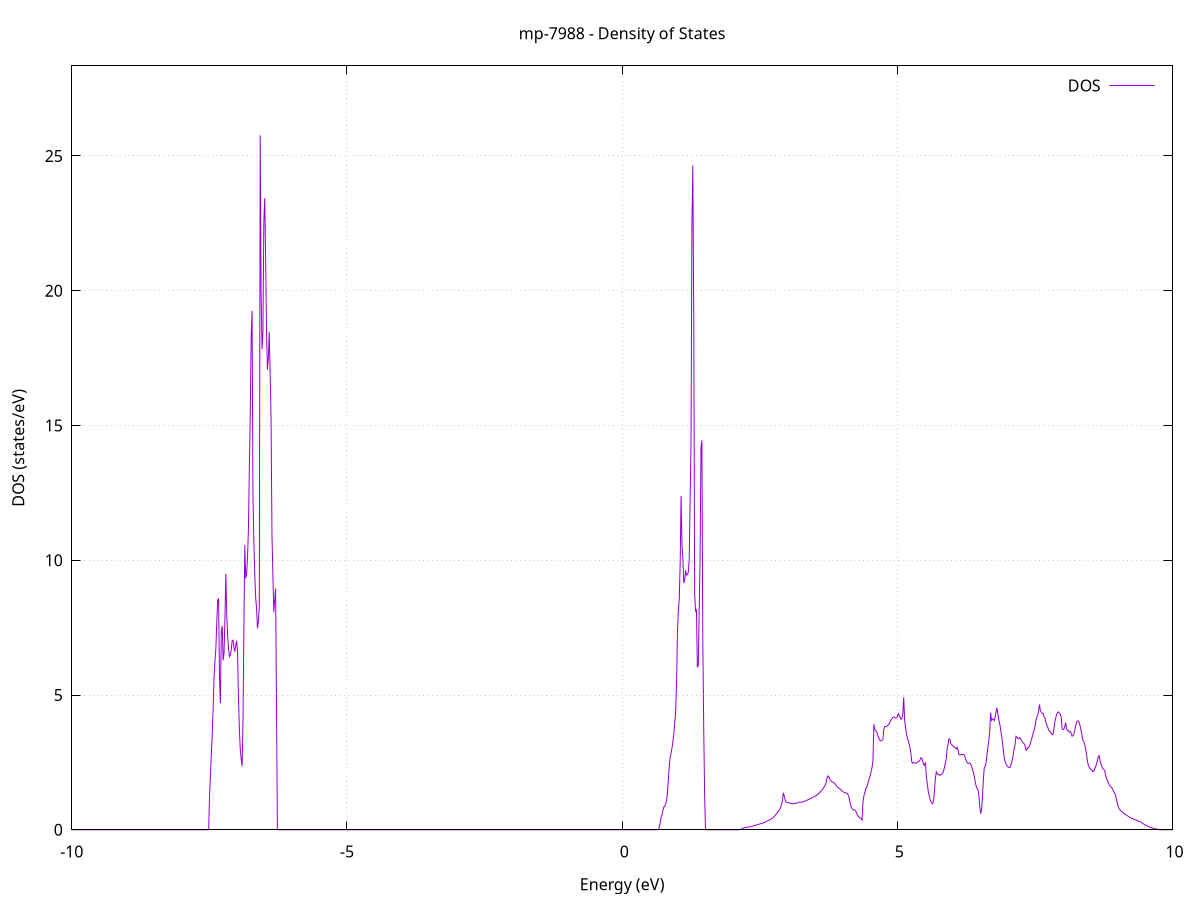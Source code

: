 set title 'mp-7988 - Density of States'
set xlabel 'Energy (eV)'
set ylabel 'DOS (states/eV)'
set grid
set xrange [-10:10]
set yrange [0:28.343]
set xzeroaxis lt -1
set terminal png size 800,600
set output 'mp-7988_dos_gnuplot.png'
plot '-' using 1:2 with lines title 'DOS'
-21.574500 0.000000
-21.558000 0.000000
-21.541600 0.000000
-21.525200 0.000000
-21.508700 0.000000
-21.492300 0.000000
-21.475800 0.000000
-21.459400 0.000000
-21.442900 0.000000
-21.426500 0.000000
-21.410000 0.000000
-21.393600 0.000000
-21.377200 0.000000
-21.360700 0.000000
-21.344300 0.000000
-21.327800 0.000000
-21.311400 0.000000
-21.294900 0.000000
-21.278500 0.000000
-21.262000 0.000000
-21.245600 0.000000
-21.229100 0.000000
-21.212700 0.000000
-21.196300 0.000000
-21.179800 0.000000
-21.163400 0.000000
-21.146900 0.000000
-21.130500 0.000000
-21.114000 0.000000
-21.097600 0.000000
-21.081100 0.000000
-21.064700 0.000000
-21.048200 0.000000
-21.031800 0.000000
-21.015400 0.000000
-20.998900 0.000000
-20.982500 0.000000
-20.966000 0.000000
-20.949600 0.000000
-20.933100 0.000000
-20.916700 0.000000
-20.900200 0.000000
-20.883800 0.000000
-20.867300 0.000000
-20.850900 0.000000
-20.834500 0.000000
-20.818000 0.000000
-20.801600 0.000000
-20.785100 0.000000
-20.768700 0.000000
-20.752200 0.000000
-20.735800 0.000000
-20.719300 0.000000
-20.702900 0.000000
-20.686400 0.000000
-20.670000 0.000000
-20.653600 0.000000
-20.637100 0.000000
-20.620700 0.000000
-20.604200 0.000000
-20.587800 0.000000
-20.571300 0.000000
-20.554900 0.000000
-20.538400 0.000000
-20.522000 0.000000
-20.505600 0.000000
-20.489100 0.000000
-20.472700 0.000000
-20.456200 0.000000
-20.439800 0.000000
-20.423300 0.000000
-20.406900 0.000000
-20.390400 0.000000
-20.374000 0.000000
-20.357500 0.000000
-20.341100 0.000000
-20.324700 0.000000
-20.308200 0.000000
-20.291800 0.000000
-20.275300 0.000000
-20.258900 0.000000
-20.242400 0.000000
-20.226000 0.000000
-20.209500 0.000000
-20.193100 0.000000
-20.176600 0.000000
-20.160200 0.000000
-20.143800 0.000000
-20.127300 0.000000
-20.110900 0.000000
-20.094400 0.000000
-20.078000 0.159900
-20.061500 4.826500
-20.045100 4.982800
-20.028600 5.338300
-20.012200 5.601900
-19.995700 6.100500
-19.979300 6.590100
-19.962900 7.225900
-19.946400 8.121200
-19.930000 9.122900
-19.913500 11.061500
-19.897100 13.930600
-19.880600 25.148100
-19.864200 21.227600
-19.847700 22.009200
-19.831300 49.226000
-19.814800 0.000000
-19.798400 0.000000
-19.782000 0.000000
-19.765500 0.000000
-19.749100 0.000000
-19.732600 0.000000
-19.716200 0.000000
-19.699700 0.000000
-19.683300 0.000000
-19.666800 0.000000
-19.650400 0.000000
-19.634000 0.000000
-19.617500 0.000000
-19.601100 0.000000
-19.584600 0.000000
-19.568200 0.000000
-19.551700 0.000000
-19.535300 0.000000
-19.518800 0.000000
-19.502400 0.000000
-19.485900 0.000000
-19.469500 0.000000
-19.453100 0.000000
-19.436600 0.000000
-19.420200 0.000000
-19.403700 0.000000
-19.387300 0.000000
-19.370800 0.000000
-19.354400 0.000000
-19.337900 0.000000
-19.321500 0.000000
-19.305000 0.000000
-19.288600 0.000000
-19.272200 0.000000
-19.255700 0.000000
-19.239300 0.000000
-19.222800 0.000000
-19.206400 0.000000
-19.189900 0.000000
-19.173500 0.000000
-19.157000 0.000000
-19.140600 0.000000
-19.124100 0.000000
-19.107700 0.000000
-19.091300 0.000000
-19.074800 0.000000
-19.058400 0.000000
-19.041900 0.000000
-19.025500 0.000000
-19.009000 0.000000
-18.992600 0.000000
-18.976100 0.000000
-18.959700 0.000000
-18.943300 0.000000
-18.926800 0.000000
-18.910400 0.000000
-18.893900 0.000000
-18.877500 0.000000
-18.861000 0.000000
-18.844600 0.000000
-18.828100 0.000000
-18.811700 0.000000
-18.795200 0.000000
-18.778800 0.000000
-18.762400 0.000000
-18.745900 0.000000
-18.729500 0.000000
-18.713000 0.000000
-18.696600 0.000000
-18.680100 0.000000
-18.663700 0.000000
-18.647200 0.000000
-18.630800 0.000000
-18.614300 0.000000
-18.597900 0.000000
-18.581500 0.000000
-18.565000 0.000000
-18.548600 0.000000
-18.532100 0.000000
-18.515700 0.000000
-18.499200 0.000000
-18.482800 0.000000
-18.466300 0.000000
-18.449900 0.000000
-18.433400 0.000000
-18.417000 0.000000
-18.400600 0.000000
-18.384100 0.000000
-18.367700 0.000000
-18.351200 0.000000
-18.334800 0.000000
-18.318300 0.000000
-18.301900 0.000000
-18.285400 0.000000
-18.269000 0.000000
-18.252500 0.000000
-18.236100 0.000000
-18.219700 0.000000
-18.203200 0.000000
-18.186800 0.000000
-18.170300 0.000000
-18.153900 0.000000
-18.137400 0.000000
-18.121000 0.000000
-18.104500 0.000000
-18.088100 0.000000
-18.071700 0.000000
-18.055200 0.000000
-18.038800 0.000000
-18.022300 0.000000
-18.005900 0.000000
-17.989400 0.000000
-17.973000 0.000000
-17.956500 0.000000
-17.940100 0.000000
-17.923600 0.000000
-17.907200 0.000000
-17.890800 0.000000
-17.874300 0.000000
-17.857900 0.000000
-17.841400 0.000000
-17.825000 0.000000
-17.808500 0.000000
-17.792100 0.000000
-17.775600 0.000000
-17.759200 0.000000
-17.742700 0.000000
-17.726300 0.000000
-17.709900 0.000000
-17.693400 0.000000
-17.677000 0.000000
-17.660500 0.000000
-17.644100 0.000000
-17.627600 0.000000
-17.611200 0.000000
-17.594700 0.000000
-17.578300 0.000000
-17.561800 0.000000
-17.545400 0.000000
-17.529000 0.000000
-17.512500 0.000000
-17.496100 0.000000
-17.479600 0.000000
-17.463200 0.000000
-17.446700 0.000000
-17.430300 0.000000
-17.413800 0.000000
-17.397400 0.000000
-17.380900 0.000000
-17.364500 0.000000
-17.348100 0.000000
-17.331600 0.000000
-17.315200 0.000000
-17.298700 0.000000
-17.282300 0.000000
-17.265800 0.000000
-17.249400 0.000000
-17.232900 0.000000
-17.216500 0.000000
-17.200100 0.000000
-17.183600 0.000000
-17.167200 0.000000
-17.150700 0.000000
-17.134300 0.000000
-17.117800 0.000000
-17.101400 0.000000
-17.084900 0.000000
-17.068500 0.000000
-17.052000 0.000000
-17.035600 0.000000
-17.019200 0.000000
-17.002700 0.000000
-16.986300 0.000000
-16.969800 0.000000
-16.953400 0.000000
-16.936900 0.000000
-16.920500 0.000000
-16.904000 0.000000
-16.887600 0.000000
-16.871100 0.000000
-16.854700 0.000000
-16.838300 0.000000
-16.821800 0.000000
-16.805400 0.000000
-16.788900 0.000000
-16.772500 0.000000
-16.756000 0.000000
-16.739600 0.000000
-16.723100 0.000000
-16.706700 0.000000
-16.690200 0.000000
-16.673800 0.000000
-16.657400 0.000000
-16.640900 0.000000
-16.624500 0.000000
-16.608000 0.000000
-16.591600 0.000000
-16.575100 0.000000
-16.558700 0.000000
-16.542200 0.000000
-16.525800 0.000000
-16.509400 0.000000
-16.492900 0.000000
-16.476500 0.000000
-16.460000 0.000000
-16.443600 0.000000
-16.427100 0.000000
-16.410700 0.000000
-16.394200 0.000000
-16.377800 0.000000
-16.361300 0.000000
-16.344900 0.000000
-16.328500 0.000000
-16.312000 0.000000
-16.295600 0.000000
-16.279100 0.000000
-16.262700 0.000000
-16.246200 0.000000
-16.229800 0.000000
-16.213300 0.000000
-16.196900 0.000000
-16.180400 0.000000
-16.164000 0.000000
-16.147600 0.000000
-16.131100 0.000000
-16.114700 0.000000
-16.098200 0.000000
-16.081800 0.000000
-16.065300 0.000000
-16.048900 0.000000
-16.032400 0.000000
-16.016000 0.000000
-15.999500 0.000000
-15.983100 0.000000
-15.966700 0.000000
-15.950200 0.000000
-15.933800 0.000000
-15.917300 0.000000
-15.900900 0.000000
-15.884400 0.000000
-15.868000 0.000000
-15.851500 0.000000
-15.835100 0.000000
-15.818600 0.000000
-15.802200 0.000000
-15.785800 0.000000
-15.769300 0.000000
-15.752900 0.000000
-15.736400 0.000000
-15.720000 0.000000
-15.703500 0.000000
-15.687100 0.000000
-15.670600 0.000000
-15.654200 0.000000
-15.637800 0.000000
-15.621300 0.000000
-15.604900 0.000000
-15.588400 0.000000
-15.572000 0.000000
-15.555500 0.000000
-15.539100 0.000000
-15.522600 0.000000
-15.506200 0.000000
-15.489700 0.000000
-15.473300 0.000000
-15.456900 0.000000
-15.440400 0.000000
-15.424000 0.000000
-15.407500 0.000000
-15.391100 0.000000
-15.374600 0.000000
-15.358200 0.000000
-15.341700 0.000000
-15.325300 0.000000
-15.308800 0.000000
-15.292400 0.000000
-15.276000 0.000000
-15.259500 0.000000
-15.243100 0.000000
-15.226600 0.000000
-15.210200 0.000000
-15.193700 0.000000
-15.177300 0.000000
-15.160800 0.000000
-15.144400 0.000000
-15.127900 0.000000
-15.111500 0.000000
-15.095100 0.000000
-15.078600 0.000000
-15.062200 0.000000
-15.045700 0.000000
-15.029300 0.000000
-15.012800 0.000000
-14.996400 0.000000
-14.979900 0.000000
-14.963500 0.000000
-14.947100 0.000000
-14.930600 0.000000
-14.914200 0.000000
-14.897700 0.000000
-14.881300 0.000000
-14.864800 0.000000
-14.848400 0.000000
-14.831900 0.000000
-14.815500 0.000000
-14.799000 0.000000
-14.782600 0.000000
-14.766200 0.000000
-14.749700 0.000000
-14.733300 0.000000
-14.716800 0.000000
-14.700400 0.000000
-14.683900 0.000000
-14.667500 0.000000
-14.651000 0.000000
-14.634600 0.000000
-14.618100 0.000000
-14.601700 0.000000
-14.585300 0.000000
-14.568800 0.000000
-14.552400 0.000000
-14.535900 0.000000
-14.519500 0.000000
-14.503000 0.000000
-14.486600 0.000000
-14.470100 0.000000
-14.453700 0.000000
-14.437200 0.000000
-14.420800 0.000000
-14.404400 0.000000
-14.387900 0.000000
-14.371500 0.000000
-14.355000 0.000000
-14.338600 0.000000
-14.322100 0.000000
-14.305700 0.000000
-14.289200 0.000000
-14.272800 0.000000
-14.256300 0.000000
-14.239900 0.000000
-14.223500 0.000000
-14.207000 0.000000
-14.190600 0.000000
-14.174100 0.000000
-14.157700 0.000000
-14.141200 0.000000
-14.124800 0.000000
-14.108300 0.000000
-14.091900 0.000000
-14.075500 0.000000
-14.059000 0.000000
-14.042600 0.000000
-14.026100 0.000000
-14.009700 0.000000
-13.993200 0.000000
-13.976800 0.000000
-13.960300 0.000000
-13.943900 0.000000
-13.927400 0.000000
-13.911000 0.000000
-13.894600 0.000000
-13.878100 0.000000
-13.861700 0.000000
-13.845200 0.000000
-13.828800 0.000000
-13.812300 0.000000
-13.795900 0.000000
-13.779400 0.000000
-13.763000 0.000000
-13.746500 0.000000
-13.730100 0.000000
-13.713700 0.000000
-13.697200 0.000000
-13.680800 0.000000
-13.664300 0.000000
-13.647900 0.000000
-13.631400 0.000000
-13.615000 0.000000
-13.598500 0.000000
-13.582100 0.000000
-13.565600 0.000000
-13.549200 0.000000
-13.532800 0.000000
-13.516300 0.000000
-13.499900 0.000000
-13.483400 0.000000
-13.467000 0.000000
-13.450500 0.000000
-13.434100 0.000000
-13.417600 0.000000
-13.401200 0.000000
-13.384700 0.000000
-13.368300 0.000000
-13.351900 0.000000
-13.335400 0.000000
-13.319000 0.000000
-13.302500 0.000000
-13.286100 0.000000
-13.269600 0.000000
-13.253200 0.000000
-13.236700 0.000000
-13.220300 0.000000
-13.203900 43.312700
-13.187400 18.346000
-13.171000 12.680000
-13.154500 10.748600
-13.138100 9.052800
-13.121600 8.047600
-13.105200 7.250100
-13.088700 6.446700
-13.072300 6.716500
-13.055800 0.000000
-13.039400 0.000000
-13.023000 0.000000
-13.006500 0.000000
-12.990100 0.000000
-12.973600 0.000000
-12.957200 0.000000
-12.940700 0.000000
-12.924300 0.000000
-12.907800 0.000000
-12.891400 0.000000
-12.874900 0.000000
-12.858500 0.000000
-12.842100 0.000000
-12.825600 0.000000
-12.809200 0.000000
-12.792700 0.000000
-12.776300 0.000000
-12.759800 0.000000
-12.743400 0.000000
-12.726900 0.000000
-12.710500 0.000000
-12.694000 0.000000
-12.677600 0.000000
-12.661200 0.000000
-12.644700 0.000000
-12.628300 0.000000
-12.611800 0.000000
-12.595400 0.000000
-12.578900 0.000000
-12.562500 0.000000
-12.546000 0.000000
-12.529600 0.000000
-12.513200 0.000000
-12.496700 0.000000
-12.480300 0.000000
-12.463800 0.000000
-12.447400 0.000000
-12.430900 0.000000
-12.414500 0.000000
-12.398000 0.000000
-12.381600 0.000000
-12.365100 0.000000
-12.348700 0.000000
-12.332300 0.000000
-12.315800 0.000000
-12.299400 0.000000
-12.282900 0.000000
-12.266500 0.000000
-12.250000 0.000000
-12.233600 0.000000
-12.217100 0.000000
-12.200700 0.000000
-12.184200 0.000000
-12.167800 0.000000
-12.151400 0.000000
-12.134900 0.000000
-12.118500 0.000000
-12.102000 0.000000
-12.085600 0.000000
-12.069100 0.000000
-12.052700 0.000000
-12.036200 0.000000
-12.019800 0.000000
-12.003300 0.000000
-11.986900 0.000000
-11.970500 0.000000
-11.954000 0.000000
-11.937600 0.000000
-11.921100 0.000000
-11.904700 0.000000
-11.888200 0.000000
-11.871800 0.000000
-11.855300 0.000000
-11.838900 0.000000
-11.822400 0.000000
-11.806000 0.000000
-11.789600 0.000000
-11.773100 0.000000
-11.756700 0.000000
-11.740200 0.000000
-11.723800 0.000000
-11.707300 0.000000
-11.690900 0.000000
-11.674400 0.000000
-11.658000 0.000000
-11.641600 0.000000
-11.625100 0.000000
-11.608700 0.000000
-11.592200 0.000000
-11.575800 0.000000
-11.559300 0.000000
-11.542900 0.000000
-11.526400 0.000000
-11.510000 0.000000
-11.493500 0.000000
-11.477100 0.000000
-11.460700 0.000000
-11.444200 0.000000
-11.427800 0.000000
-11.411300 0.000000
-11.394900 0.000000
-11.378400 0.000000
-11.362000 0.000000
-11.345500 0.000000
-11.329100 0.000000
-11.312600 0.000000
-11.296200 0.000000
-11.279800 0.000000
-11.263300 0.000000
-11.246900 0.000000
-11.230400 0.000000
-11.214000 0.000000
-11.197500 0.000000
-11.181100 0.000000
-11.164600 0.000000
-11.148200 0.000000
-11.131700 0.000000
-11.115300 0.000000
-11.098900 0.000000
-11.082400 0.000000
-11.066000 0.000000
-11.049500 0.000000
-11.033100 0.000000
-11.016600 0.000000
-11.000200 0.000000
-10.983700 0.000000
-10.967300 0.000000
-10.950800 0.000000
-10.934400 0.000000
-10.918000 0.000000
-10.901500 0.000000
-10.885100 0.000000
-10.868600 0.000000
-10.852200 0.000000
-10.835700 0.000000
-10.819300 0.000000
-10.802800 0.000000
-10.786400 0.000000
-10.770000 0.000000
-10.753500 0.000000
-10.737100 0.000000
-10.720600 0.000000
-10.704200 0.000000
-10.687700 0.000000
-10.671300 0.000000
-10.654800 0.000000
-10.638400 0.000000
-10.621900 0.000000
-10.605500 0.000000
-10.589100 0.000000
-10.572600 0.000000
-10.556200 0.000000
-10.539700 0.000000
-10.523300 0.000000
-10.506800 0.000000
-10.490400 0.000000
-10.473900 0.000000
-10.457500 0.000000
-10.441000 0.000000
-10.424600 0.000000
-10.408200 0.000000
-10.391700 0.000000
-10.375300 0.000000
-10.358800 0.000000
-10.342400 0.000000
-10.325900 0.000000
-10.309500 0.000000
-10.293000 0.000000
-10.276600 0.000000
-10.260100 0.000000
-10.243700 0.000000
-10.227300 0.000000
-10.210800 0.000000
-10.194400 0.000000
-10.177900 0.000000
-10.161500 0.000000
-10.145000 0.000000
-10.128600 0.000000
-10.112100 0.000000
-10.095700 0.000000
-10.079300 0.000000
-10.062800 0.000000
-10.046400 0.000000
-10.029900 0.000000
-10.013500 0.000000
-9.997000 0.000000
-9.980600 0.000000
-9.964100 0.000000
-9.947700 0.000000
-9.931200 0.000000
-9.914800 0.000000
-9.898400 0.000000
-9.881900 0.000000
-9.865500 0.000000
-9.849000 0.000000
-9.832600 0.000000
-9.816100 0.000000
-9.799700 0.000000
-9.783200 0.000000
-9.766800 0.000000
-9.750300 0.000000
-9.733900 0.000000
-9.717500 0.000000
-9.701000 0.000000
-9.684600 0.000000
-9.668100 0.000000
-9.651700 0.000000
-9.635200 0.000000
-9.618800 0.000000
-9.602300 0.000000
-9.585900 0.000000
-9.569400 0.000000
-9.553000 0.000000
-9.536600 0.000000
-9.520100 0.000000
-9.503700 0.000000
-9.487200 0.000000
-9.470800 0.000000
-9.454300 0.000000
-9.437900 0.000000
-9.421400 0.000000
-9.405000 0.000000
-9.388500 0.000000
-9.372100 0.000000
-9.355700 0.000000
-9.339200 0.000000
-9.322800 0.000000
-9.306300 0.000000
-9.289900 0.000000
-9.273400 0.000000
-9.257000 0.000000
-9.240500 0.000000
-9.224100 0.000000
-9.207700 0.000000
-9.191200 0.000000
-9.174800 0.000000
-9.158300 0.000000
-9.141900 0.000000
-9.125400 0.000000
-9.109000 0.000000
-9.092500 0.000000
-9.076100 0.000000
-9.059600 0.000000
-9.043200 0.000000
-9.026800 0.000000
-9.010300 0.000000
-8.993900 0.000000
-8.977400 0.000000
-8.961000 0.000000
-8.944500 0.000000
-8.928100 0.000000
-8.911600 0.000000
-8.895200 0.000000
-8.878700 0.000000
-8.862300 0.000000
-8.845900 0.000000
-8.829400 0.000000
-8.813000 0.000000
-8.796500 0.000000
-8.780100 0.000000
-8.763600 0.000000
-8.747200 0.000000
-8.730700 0.000000
-8.714300 0.000000
-8.697800 0.000000
-8.681400 0.000000
-8.665000 0.000000
-8.648500 0.000000
-8.632100 0.000000
-8.615600 0.000000
-8.599200 0.000000
-8.582700 0.000000
-8.566300 0.000000
-8.549800 0.000000
-8.533400 0.000000
-8.517000 0.000000
-8.500500 0.000000
-8.484100 0.000000
-8.467600 0.000000
-8.451200 0.000000
-8.434700 0.000000
-8.418300 0.000000
-8.401800 0.000000
-8.385400 0.000000
-8.368900 0.000000
-8.352500 0.000000
-8.336100 0.000000
-8.319600 0.000000
-8.303200 0.000000
-8.286700 0.000000
-8.270300 0.000000
-8.253800 0.000000
-8.237400 0.000000
-8.220900 0.000000
-8.204500 0.000000
-8.188000 0.000000
-8.171600 0.000000
-8.155200 0.000000
-8.138700 0.000000
-8.122300 0.000000
-8.105800 0.000000
-8.089400 0.000000
-8.072900 0.000000
-8.056500 0.000000
-8.040000 0.000000
-8.023600 0.000000
-8.007100 0.000000
-7.990700 0.000000
-7.974300 0.000000
-7.957800 0.000000
-7.941400 0.000000
-7.924900 0.000000
-7.908500 0.000000
-7.892000 0.000000
-7.875600 0.000000
-7.859100 0.000000
-7.842700 0.000000
-7.826200 0.000000
-7.809800 0.000000
-7.793400 0.000000
-7.776900 0.000000
-7.760500 0.000000
-7.744000 0.000000
-7.727600 0.000000
-7.711100 0.000000
-7.694700 0.000000
-7.678200 0.000000
-7.661800 0.000000
-7.645400 0.000000
-7.628900 0.000000
-7.612500 0.000000
-7.596000 0.000000
-7.579600 0.000000
-7.563100 0.000000
-7.546700 0.000000
-7.530200 0.000000
-7.513800 0.000000
-7.497300 1.218400
-7.480900 2.042300
-7.464500 2.827300
-7.448000 3.532000
-7.431600 4.521100
-7.415100 5.661000
-7.398700 6.254000
-7.382200 6.726000
-7.365800 7.662900
-7.349300 8.513300
-7.332900 8.586900
-7.316400 5.679600
-7.300000 4.698800
-7.283600 7.340400
-7.267100 7.562400
-7.250700 6.288000
-7.234200 6.526000
-7.217800 7.796100
-7.201300 9.488700
-7.184900 7.985200
-7.168400 7.201200
-7.152000 6.725200
-7.135500 6.427500
-7.119100 6.485700
-7.102700 6.683500
-7.086200 7.015800
-7.069800 7.033700
-7.053300 6.748500
-7.036900 6.610500
-7.020400 6.859100
-7.004000 7.009200
-6.987500 6.556900
-6.971100 4.855000
-6.954600 3.717000
-6.938200 2.967300
-6.921800 2.625400
-6.905300 2.359200
-6.888900 4.106100
-6.872400 7.622600
-6.856000 10.573300
-6.839500 9.323700
-6.823100 9.498700
-6.806600 10.129400
-6.790200 11.185200
-6.773800 13.389000
-6.757300 15.399200
-6.740900 18.298500
-6.724400 19.252900
-6.708000 12.407700
-6.691500 10.676300
-6.675100 9.437200
-6.658600 8.602400
-6.642200 8.198900
-6.625700 7.477000
-6.609300 7.733700
-6.592900 8.303100
-6.576400 25.766200
-6.560000 19.937000
-6.543500 17.833300
-6.527100 18.466700
-6.510600 22.557800
-6.494200 23.434900
-6.477700 21.188200
-6.461300 18.470200
-6.444800 17.073200
-6.428400 17.502000
-6.412000 18.481400
-6.395500 16.915200
-6.379100 15.203900
-6.362600 10.924500
-6.346200 9.471400
-6.329700 8.075000
-6.313300 8.510700
-6.296800 8.950000
-6.280400 4.584700
-6.263900 0.000000
-6.247500 0.000000
-6.231100 0.000000
-6.214600 0.000000
-6.198200 0.000000
-6.181700 0.000000
-6.165300 0.000000
-6.148800 0.000000
-6.132400 0.000000
-6.115900 0.000000
-6.099500 0.000000
-6.083100 0.000000
-6.066600 0.000000
-6.050200 0.000000
-6.033700 0.000000
-6.017300 0.000000
-6.000800 0.000000
-5.984400 0.000000
-5.967900 0.000000
-5.951500 0.000000
-5.935000 0.000000
-5.918600 0.000000
-5.902200 0.000000
-5.885700 0.000000
-5.869300 0.000000
-5.852800 0.000000
-5.836400 0.000000
-5.819900 0.000000
-5.803500 0.000000
-5.787000 0.000000
-5.770600 0.000000
-5.754100 0.000000
-5.737700 0.000000
-5.721300 0.000000
-5.704800 0.000000
-5.688400 0.000000
-5.671900 0.000000
-5.655500 0.000000
-5.639000 0.000000
-5.622600 0.000000
-5.606100 0.000000
-5.589700 0.000000
-5.573200 0.000000
-5.556800 0.000000
-5.540400 0.000000
-5.523900 0.000000
-5.507500 0.000000
-5.491000 0.000000
-5.474600 0.000000
-5.458100 0.000000
-5.441700 0.000000
-5.425200 0.000000
-5.408800 0.000000
-5.392300 0.000000
-5.375900 0.000000
-5.359500 0.000000
-5.343000 0.000000
-5.326600 0.000000
-5.310100 0.000000
-5.293700 0.000000
-5.277200 0.000000
-5.260800 0.000000
-5.244300 0.000000
-5.227900 0.000000
-5.211500 0.000000
-5.195000 0.000000
-5.178600 0.000000
-5.162100 0.000000
-5.145700 0.000000
-5.129200 0.000000
-5.112800 0.000000
-5.096300 0.000000
-5.079900 0.000000
-5.063400 0.000000
-5.047000 0.000000
-5.030600 0.000000
-5.014100 0.000000
-4.997700 0.000000
-4.981200 0.000000
-4.964800 0.000000
-4.948300 0.000000
-4.931900 0.000000
-4.915400 0.000000
-4.899000 0.000000
-4.882500 0.000000
-4.866100 0.000000
-4.849700 0.000000
-4.833200 0.000000
-4.816800 0.000000
-4.800300 0.000000
-4.783900 0.000000
-4.767400 0.000000
-4.751000 0.000000
-4.734500 0.000000
-4.718100 0.000000
-4.701600 0.000000
-4.685200 0.000000
-4.668800 0.000000
-4.652300 0.000000
-4.635900 0.000000
-4.619400 0.000000
-4.603000 0.000000
-4.586500 0.000000
-4.570100 0.000000
-4.553600 0.000000
-4.537200 0.000000
-4.520700 0.000000
-4.504300 0.000000
-4.487900 0.000000
-4.471400 0.000000
-4.455000 0.000000
-4.438500 0.000000
-4.422100 0.000000
-4.405600 0.000000
-4.389200 0.000000
-4.372700 0.000000
-4.356300 0.000000
-4.339900 0.000000
-4.323400 0.000000
-4.307000 0.000000
-4.290500 0.000000
-4.274100 0.000000
-4.257600 0.000000
-4.241200 0.000000
-4.224700 0.000000
-4.208300 0.000000
-4.191800 0.000000
-4.175400 0.000000
-4.159000 0.000000
-4.142500 0.000000
-4.126100 0.000000
-4.109600 0.000000
-4.093200 0.000000
-4.076700 0.000000
-4.060300 0.000000
-4.043800 0.000000
-4.027400 0.000000
-4.010900 0.000000
-3.994500 0.000000
-3.978100 0.000000
-3.961600 0.000000
-3.945200 0.000000
-3.928700 0.000000
-3.912300 0.000000
-3.895800 0.000000
-3.879400 0.000000
-3.862900 0.000000
-3.846500 0.000000
-3.830000 0.000000
-3.813600 0.000000
-3.797200 0.000000
-3.780700 0.000000
-3.764300 0.000000
-3.747800 0.000000
-3.731400 0.000000
-3.714900 0.000000
-3.698500 0.000000
-3.682000 0.000000
-3.665600 0.000000
-3.649200 0.000000
-3.632700 0.000000
-3.616300 0.000000
-3.599800 0.000000
-3.583400 0.000000
-3.566900 0.000000
-3.550500 0.000000
-3.534000 0.000000
-3.517600 0.000000
-3.501100 0.000000
-3.484700 0.000000
-3.468300 0.000000
-3.451800 0.000000
-3.435400 0.000000
-3.418900 0.000000
-3.402500 0.000000
-3.386000 0.000000
-3.369600 0.000000
-3.353100 0.000000
-3.336700 0.000000
-3.320200 0.000000
-3.303800 0.000000
-3.287400 0.000000
-3.270900 0.000000
-3.254500 0.000000
-3.238000 0.000000
-3.221600 0.000000
-3.205100 0.000000
-3.188700 0.000000
-3.172200 0.000000
-3.155800 0.000000
-3.139300 0.000000
-3.122900 0.000000
-3.106500 0.000000
-3.090000 0.000000
-3.073600 0.000000
-3.057100 0.000000
-3.040700 0.000000
-3.024200 0.000000
-3.007800 0.000000
-2.991300 0.000000
-2.974900 0.000000
-2.958400 0.000000
-2.942000 0.000000
-2.925600 0.000000
-2.909100 0.000000
-2.892700 0.000000
-2.876200 0.000000
-2.859800 0.000000
-2.843300 0.000000
-2.826900 0.000000
-2.810400 0.000000
-2.794000 0.000000
-2.777600 0.000000
-2.761100 0.000000
-2.744700 0.000000
-2.728200 0.000000
-2.711800 0.000000
-2.695300 0.000000
-2.678900 0.000000
-2.662400 0.000000
-2.646000 0.000000
-2.629500 0.000000
-2.613100 0.000000
-2.596700 0.000000
-2.580200 0.000000
-2.563800 0.000000
-2.547300 0.000000
-2.530900 0.000000
-2.514400 0.000000
-2.498000 0.000000
-2.481500 0.000000
-2.465100 0.000000
-2.448600 0.000000
-2.432200 0.000000
-2.415800 0.000000
-2.399300 0.000000
-2.382900 0.000000
-2.366400 0.000000
-2.350000 0.000000
-2.333500 0.000000
-2.317100 0.000000
-2.300600 0.000000
-2.284200 0.000000
-2.267700 0.000000
-2.251300 0.000000
-2.234900 0.000000
-2.218400 0.000000
-2.202000 0.000000
-2.185500 0.000000
-2.169100 0.000000
-2.152600 0.000000
-2.136200 0.000000
-2.119700 0.000000
-2.103300 0.000000
-2.086900 0.000000
-2.070400 0.000000
-2.054000 0.000000
-2.037500 0.000000
-2.021100 0.000000
-2.004600 0.000000
-1.988200 0.000000
-1.971700 0.000000
-1.955300 0.000000
-1.938800 0.000000
-1.922400 0.000000
-1.906000 0.000000
-1.889500 0.000000
-1.873100 0.000000
-1.856600 0.000000
-1.840200 0.000000
-1.823700 0.000000
-1.807300 0.000000
-1.790800 0.000000
-1.774400 0.000000
-1.757900 0.000000
-1.741500 0.000000
-1.725100 0.000000
-1.708600 0.000000
-1.692200 0.000000
-1.675700 0.000000
-1.659300 0.000000
-1.642800 0.000000
-1.626400 0.000000
-1.609900 0.000000
-1.593500 0.000000
-1.577000 0.000000
-1.560600 0.000000
-1.544200 0.000000
-1.527700 0.000000
-1.511300 0.000000
-1.494800 0.000000
-1.478400 0.000000
-1.461900 0.000000
-1.445500 0.000000
-1.429000 0.000000
-1.412600 0.000000
-1.396100 0.000000
-1.379700 0.000000
-1.363300 0.000000
-1.346800 0.000000
-1.330400 0.000000
-1.313900 0.000000
-1.297500 0.000000
-1.281000 0.000000
-1.264600 0.000000
-1.248100 0.000000
-1.231700 0.000000
-1.215300 0.000000
-1.198800 0.000000
-1.182400 0.000000
-1.165900 0.000000
-1.149500 0.000000
-1.133000 0.000000
-1.116600 0.000000
-1.100100 0.000000
-1.083700 0.000000
-1.067200 0.000000
-1.050800 0.000000
-1.034400 0.000000
-1.017900 0.000000
-1.001500 0.000000
-0.985000 0.000000
-0.968600 0.000000
-0.952100 0.000000
-0.935700 0.000000
-0.919200 0.000000
-0.902800 0.000000
-0.886300 0.000000
-0.869900 0.000000
-0.853500 0.000000
-0.837000 0.000000
-0.820600 0.000000
-0.804100 0.000000
-0.787700 0.000000
-0.771200 0.000000
-0.754800 0.000000
-0.738300 0.000000
-0.721900 0.000000
-0.705400 0.000000
-0.689000 0.000000
-0.672600 0.000000
-0.656100 0.000000
-0.639700 0.000000
-0.623200 0.000000
-0.606800 0.000000
-0.590300 0.000000
-0.573900 0.000000
-0.557400 0.000000
-0.541000 0.000000
-0.524500 0.000000
-0.508100 0.000000
-0.491700 0.000000
-0.475200 0.000000
-0.458800 0.000000
-0.442300 0.000000
-0.425900 0.000000
-0.409400 0.000000
-0.393000 0.000000
-0.376500 0.000000
-0.360100 0.000000
-0.343700 0.000000
-0.327200 0.000000
-0.310800 0.000000
-0.294300 0.000000
-0.277900 0.000000
-0.261400 0.000000
-0.245000 0.000000
-0.228500 0.000000
-0.212100 0.000000
-0.195600 0.000000
-0.179200 0.000000
-0.162800 0.000000
-0.146300 0.000000
-0.129900 0.000000
-0.113400 0.000000
-0.097000 0.000000
-0.080500 0.000000
-0.064100 0.000000
-0.047600 0.000000
-0.031200 0.000000
-0.014700 0.000000
0.001700 0.000000
0.018100 0.000000
0.034600 0.000000
0.051000 0.000000
0.067500 0.000000
0.083900 0.000000
0.100400 0.000000
0.116800 0.000000
0.133300 0.000000
0.149700 0.000000
0.166200 0.000000
0.182600 0.000000
0.199000 0.000000
0.215500 0.000000
0.231900 0.000000
0.248400 0.000000
0.264800 0.000000
0.281300 0.000000
0.297700 0.000000
0.314200 0.000000
0.330600 0.000000
0.347000 0.000000
0.363500 0.000000
0.379900 0.000000
0.396400 0.000000
0.412800 0.000000
0.429300 0.000000
0.445700 0.000000
0.462200 0.000000
0.478600 0.000000
0.495100 0.000000
0.511500 0.000000
0.527900 0.000000
0.544400 0.000000
0.560800 0.000000
0.577300 0.000000
0.593700 0.000000
0.610200 0.000000
0.626600 0.000000
0.643100 0.000000
0.659500 0.005500
0.676000 0.107200
0.692400 0.279100
0.708800 0.471000
0.725300 0.569900
0.741700 0.730400
0.758200 0.850100
0.774600 0.866000
0.791100 0.961700
0.807500 1.098200
0.824000 1.397500
0.840400 1.873600
0.856900 2.392800
0.873300 2.704000
0.889700 2.848900
0.906200 3.047300
0.922600 3.278000
0.939100 3.572300
0.955500 3.960100
0.972000 4.358800
0.988400 5.403000
1.004900 7.301700
1.021300 8.132400
1.037800 8.561400
1.054200 9.864900
1.070600 12.388900
1.087100 10.557900
1.103500 10.051400
1.120000 9.160300
1.136400 9.267900
1.152900 9.622300
1.169300 9.449200
1.185800 9.466000
1.202200 9.555900
1.218600 10.018900
1.235100 12.227300
1.251500 14.330000
1.268000 22.402600
1.284400 24.644800
1.300900 19.043200
1.317300 8.786700
1.333800 8.116300
1.350200 8.175400
1.366700 6.049300
1.383100 6.074400
1.399500 8.075900
1.416000 10.064000
1.432400 14.162600
1.448900 14.451400
1.465300 7.118100
1.481800 3.859200
1.498200 1.369000
1.514700 0.000000
1.531100 0.000000
1.547600 0.000000
1.564000 0.000000
1.580400 0.000000
1.596900 0.000000
1.613300 0.000000
1.629800 0.000000
1.646200 0.000000
1.662700 0.000000
1.679100 0.000000
1.695600 0.000000
1.712000 0.000000
1.728500 0.000000
1.744900 0.000000
1.761300 0.000000
1.777800 0.000000
1.794200 0.000000
1.810700 0.000000
1.827100 0.000000
1.843600 0.000000
1.860000 0.000000
1.876500 0.000000
1.892900 0.000000
1.909400 0.000000
1.925800 0.000000
1.942200 0.000000
1.958700 0.000000
1.975100 0.000000
1.991600 0.000000
2.008000 0.000000
2.024500 0.000000
2.040900 0.000000
2.057400 0.000000
2.073800 0.000000
2.090200 0.000000
2.106700 0.000900
2.123100 0.004500
2.139600 0.010800
2.156000 0.019700
2.172500 0.031400
2.188900 0.045700
2.205400 0.061400
2.221800 0.076600
2.238300 0.083300
2.254700 0.086800
2.271100 0.091700
2.287600 0.097800
2.304000 0.104400
2.320500 0.111400
2.336900 0.118800
2.353400 0.126900
2.369800 0.135800
2.386300 0.145400
2.402700 0.155300
2.419200 0.165400
2.435600 0.175800
2.452000 0.186200
2.468500 0.196300
2.484900 0.206200
2.501400 0.216000
2.517800 0.225800
2.534300 0.235500
2.550700 0.245400
2.567200 0.257000
2.583600 0.275800
2.600100 0.291300
2.616500 0.306800
2.632900 0.322500
2.649400 0.338300
2.665800 0.354400
2.682300 0.370800
2.698700 0.387600
2.715200 0.407500
2.731600 0.430800
2.748100 0.460600
2.764500 0.497500
2.780900 0.537000
2.797400 0.578700
2.813800 0.621500
2.830300 0.663600
2.846700 0.707000
2.863200 0.758800
2.879600 0.830900
2.896100 0.935900
2.912500 1.089300
2.929000 1.370800
2.945400 1.254100
2.961800 1.101500
2.978300 1.030500
2.994700 1.016500
3.011200 1.009000
3.027600 1.000700
3.044100 0.994800
3.060500 0.988800
3.077000 0.972400
3.093400 0.967600
3.109900 0.967600
3.126300 0.972900
3.142700 0.979700
3.159200 0.987500
3.175600 0.996100
3.192100 1.005300
3.208500 1.015300
3.225000 1.023300
3.241400 1.024700
3.257900 1.025700
3.274300 1.030300
3.290800 1.038800
3.307200 1.049900
3.323600 1.065300
3.340100 1.080700
3.356500 1.095700
3.373000 1.111000
3.389400 1.126700
3.405900 1.142800
3.422300 1.159500
3.438800 1.177100
3.455200 1.195700
3.471700 1.214900
3.488100 1.231000
3.504500 1.242900
3.521000 1.260100
3.537400 1.282700
3.553900 1.313700
3.570300 1.343800
3.586800 1.374500
3.603200 1.406800
3.619700 1.442800
3.636100 1.485300
3.652500 1.533900
3.669000 1.588800
3.685400 1.645900
3.701900 1.708600
3.718300 1.892000
3.734800 1.988800
3.751200 1.994300
3.767700 1.894700
3.784100 1.839000
3.800600 1.802900
3.817000 1.780700
3.833400 1.764800
3.849900 1.745800
3.866300 1.712800
3.882800 1.668100
3.899200 1.609700
3.915700 1.573100
3.932100 1.548000
3.948600 1.526200
3.965000 1.502600
3.981500 1.476200
3.997900 1.438700
4.014300 1.407300
4.030800 1.390400
4.047200 1.377000
4.063700 1.365500
4.080100 1.361700
4.096600 1.331900
4.113000 1.259500
4.129500 1.143700
4.145900 0.965700
4.162400 0.841600
4.178800 0.777300
4.195200 0.744600
4.211700 0.730900
4.228100 0.735400
4.244600 0.702500
4.261000 0.599800
4.277500 0.539300
4.293900 0.490900
4.310400 0.457700
4.326800 0.434600
4.343200 0.419500
4.359700 0.358400
4.376100 1.041200
4.392600 1.257900
4.409000 1.377800
4.425500 1.528600
4.441900 1.542400
4.458400 1.681200
4.474800 1.802800
4.491300 1.901000
4.507700 2.021100
4.524100 2.170000
4.540600 2.315500
4.557000 2.554900
4.573500 3.919900
4.589900 3.722500
4.606400 3.666600
4.622800 3.653000
4.639300 3.550700
4.655700 3.425900
4.672200 3.362000
4.688600 3.305400
4.705000 3.302900
4.721500 3.322400
4.737900 3.349100
4.754400 3.720800
4.770800 3.830600
4.787300 3.834200
4.803700 3.831400
4.820200 3.858700
4.836600 3.894100
4.853100 3.940900
4.869500 4.005000
4.885900 4.081700
4.902400 4.121800
4.918800 4.174200
4.935300 4.188300
4.951700 4.161700
4.968200 4.139500
4.984600 4.154700
5.001100 4.188000
5.017500 4.307800
5.034000 4.235400
5.050400 4.169700
5.066800 4.096100
5.083300 4.125900
5.099700 4.291500
5.116200 4.910800
5.132600 4.064800
5.149100 3.789900
5.165500 3.558300
5.182000 3.420500
5.198400 3.286700
5.214800 3.185700
5.231300 3.017400
5.247700 2.800600
5.264200 2.507900
5.280600 2.466500
5.297100 2.496100
5.313500 2.487800
5.330000 2.476700
5.346400 2.467700
5.362900 2.505400
5.379300 2.526500
5.395700 2.536100
5.412200 2.587400
5.428600 2.674100
5.445100 2.656900
5.461500 2.548400
5.478000 2.414200
5.494400 2.388800
5.510900 2.502600
5.527300 1.961400
5.543800 1.718000
5.560200 1.450000
5.576600 1.278900
5.593100 1.147900
5.609500 1.049700
5.626000 0.989700
5.642400 0.967600
5.658900 1.085100
5.675300 1.457900
5.691800 1.898000
5.708200 2.149000
5.724700 2.086300
5.741100 2.042700
5.757500 2.052400
5.774000 2.017100
5.790400 2.036500
5.806900 2.068900
5.823300 2.100300
5.839800 2.176300
5.856200 2.315600
5.872700 2.475100
5.889100 2.635600
5.905600 3.018600
5.922000 3.180000
5.938400 3.376900
5.954900 3.362500
5.971300 3.201300
5.987800 3.150300
6.004200 3.129900
6.020700 3.093100
6.037100 3.068200
6.053600 3.035300
6.070000 3.002800
6.086400 3.060200
6.102900 2.966800
6.119300 2.785800
6.135800 2.779000
6.152200 2.785300
6.168700 2.789900
6.185100 2.788500
6.201600 2.798300
6.218000 2.773800
6.234500 2.677600
6.250900 2.560700
6.267300 2.498700
6.283800 2.461200
6.300200 2.468300
6.316700 2.474900
6.333100 2.437800
6.349600 2.353700
6.366000 2.249500
6.382500 2.116700
6.398900 1.979700
6.415400 1.772200
6.431800 1.631500
6.448200 1.529000
6.464700 1.496300
6.481100 1.284500
6.497600 0.883800
6.514000 0.597900
6.530500 0.736700
6.546900 1.212200
6.563400 1.853700
6.579800 2.311100
6.596300 2.345600
6.612700 2.481700
6.629100 2.791800
6.645600 3.068900
6.662000 3.292800
6.678500 3.641600
6.694900 4.344800
6.711400 4.059000
6.727800 4.113800
6.744300 4.109200
6.760700 4.050200
6.777100 4.174700
6.793600 4.379600
6.810000 4.525900
6.826500 4.293500
6.842900 4.114000
6.859400 3.946800
6.875800 3.739900
6.892300 3.526100
6.908700 3.271300
6.925200 2.983600
6.941600 2.687400
6.958000 2.530000
6.974500 2.446800
6.990900 2.386400
7.007400 2.335800
7.023800 2.318300
7.040300 2.303300
7.056700 2.350600
7.073200 2.489600
7.089600 2.593900
7.106100 2.777500
7.122500 3.015700
7.138900 3.152600
7.155400 3.464100
7.171800 3.427500
7.188300 3.385000
7.204700 3.379300
7.221200 3.419300
7.237600 3.390300
7.254100 3.327200
7.270500 3.271300
7.287000 3.225200
7.303400 3.188300
7.319800 3.128900
7.336300 2.953800
7.352700 2.966700
7.369200 3.051200
7.385600 3.053500
7.402100 3.108000
7.418500 3.224900
7.435000 3.329300
7.451400 3.445300
7.467900 3.575400
7.484300 3.706500
7.500700 3.815200
7.517200 4.030500
7.533600 4.176000
7.550100 4.236000
7.566500 4.414600
7.583000 4.645700
7.599400 4.422200
7.615900 4.360200
7.632300 4.318000
7.648700 4.315500
7.665200 4.198300
7.681600 4.147500
7.698100 3.991400
7.714500 3.887100
7.731000 3.814100
7.747400 3.718200
7.763900 3.653600
7.780300 3.624300
7.796800 3.579700
7.813200 3.526200
7.829600 3.546000
7.846100 3.750500
7.862500 4.015000
7.879000 4.151800
7.895400 4.293500
7.911900 4.339100
7.928300 4.376900
7.944800 4.331000
7.961200 4.283700
7.977700 4.191300
7.994100 3.747100
8.010500 3.715300
8.027000 3.732000
8.043400 3.838700
8.059900 3.975500
8.076300 3.734600
8.092800 3.676700
8.109200 3.678000
8.125700 3.624000
8.142100 3.651200
8.158600 3.586200
8.175000 3.472900
8.191400 3.485900
8.207900 3.562400
8.224300 3.693600
8.240800 3.866500
8.257200 4.000500
8.273700 4.040900
8.290100 4.033800
8.306600 3.965600
8.323000 3.836500
8.339500 3.667600
8.355900 3.499500
8.372300 3.306800
8.388800 3.275800
8.405200 3.155400
8.421700 3.004900
8.438100 2.794100
8.454600 2.550700
8.471000 2.392000
8.487500 2.315200
8.503900 2.264300
8.520300 2.238200
8.536800 2.221200
8.553200 2.153200
8.569700 2.171600
8.586100 2.258900
8.602600 2.337200
8.619000 2.445000
8.635500 2.555500
8.651900 2.724400
8.668400 2.748900
8.684800 2.558200
8.701200 2.427600
8.717700 2.341400
8.734100 2.255500
8.750600 2.245200
8.767000 2.197400
8.783500 2.033900
8.799900 1.918100
8.816400 1.823300
8.832800 1.750200
8.849300 1.677100
8.865700 1.623600
8.882100 1.594200
8.898600 1.554600
8.915000 1.493500
8.931500 1.419700
8.947900 1.357000
8.964400 1.289300
8.980800 1.141100
8.997300 0.995200
9.013700 0.850200
9.030200 0.776400
9.046600 0.737100
9.063000 0.704600
9.079500 0.671700
9.095900 0.639400
9.112400 0.612700
9.128800 0.587500
9.145300 0.566000
9.161700 0.545900
9.178200 0.525200
9.194600 0.503000
9.211000 0.479400
9.227500 0.457400
9.243900 0.438300
9.260400 0.421600
9.276800 0.406800
9.293300 0.393700
9.309700 0.382000
9.326200 0.371900
9.342600 0.362600
9.359100 0.343500
9.375500 0.325900
9.391900 0.313200
9.408400 0.305900
9.424800 0.289200
9.441300 0.264000
9.457700 0.238800
9.474200 0.215500
9.490600 0.194100
9.507100 0.175400
9.523500 0.158500
9.540000 0.141800
9.556400 0.126000
9.572800 0.111000
9.589300 0.097000
9.605700 0.084000
9.622200 0.072900
9.638600 0.062800
9.655100 0.053700
9.671500 0.044900
9.688000 0.036300
9.704400 0.028400
9.720900 0.021300
9.737300 0.014900
9.753700 0.009600
9.770200 0.005400
9.786600 0.002400
9.803100 0.000600
9.819500 0.000000
9.836000 0.000000
9.852400 0.000000
9.868900 0.000000
9.885300 0.000000
9.901800 0.000000
9.918200 0.000000
9.934600 0.000000
9.951100 0.000000
9.967500 0.000000
9.984000 0.000000
10.000400 0.000000
10.016900 0.000000
10.033300 0.000000
10.049800 0.000000
10.066200 0.000000
10.082600 0.000000
10.099100 0.000000
10.115500 0.000000
10.132000 0.000000
10.148400 0.000000
10.164900 0.000000
10.181300 0.000000
10.197800 0.000000
10.214200 0.000000
10.230700 0.000000
10.247100 0.000000
10.263500 0.000000
10.280000 0.000000
10.296400 0.000000
10.312900 0.000000
10.329300 0.000000
10.345800 0.000000
10.362200 0.000000
10.378700 0.000000
10.395100 0.000000
10.411600 0.000000
10.428000 0.000000
10.444400 0.000000
10.460900 0.000000
10.477300 0.000000
10.493800 0.000000
10.510200 0.000000
10.526700 0.000000
10.543100 0.000000
10.559600 0.000000
10.576000 0.000000
10.592500 0.000000
10.608900 0.000000
10.625300 0.000000
10.641800 0.000000
10.658200 0.000000
10.674700 0.000000
10.691100 0.000000
10.707600 0.000000
10.724000 0.000000
10.740500 0.000000
10.756900 0.000000
10.773300 0.000000
10.789800 0.000000
10.806200 0.000000
10.822700 0.000000
10.839100 0.000000
10.855600 0.000000
10.872000 0.000000
10.888500 0.000000
10.904900 0.000000
10.921400 0.000000
10.937800 0.000000
10.954200 0.000000
10.970700 0.000000
10.987100 0.000000
11.003600 0.000000
11.020000 0.000000
11.036500 0.000000
11.052900 0.000000
11.069400 0.000000
11.085800 0.000000
11.102300 0.000000
11.118700 0.000000
11.135100 0.000000
11.151600 0.000000
11.168000 0.000000
11.184500 0.000000
11.200900 0.000000
11.217400 0.000000
11.233800 0.000000
11.250300 0.000000
11.266700 0.000000
11.283200 0.000000
11.299600 0.000000
11.316000 0.000000
e
